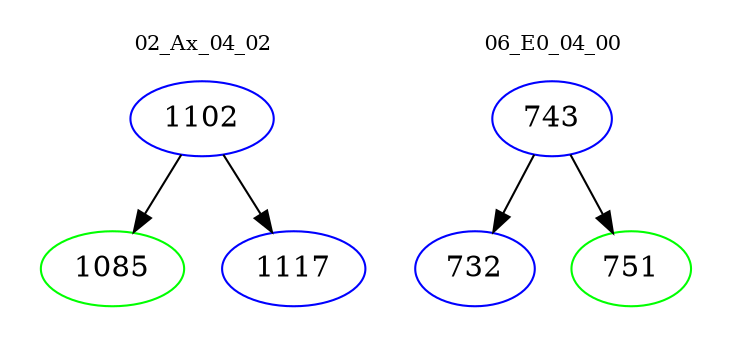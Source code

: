 digraph{
subgraph cluster_0 {
color = white
label = "02_Ax_04_02";
fontsize=10;
T0_1102 [label="1102", color="blue"]
T0_1102 -> T0_1085 [color="black"]
T0_1085 [label="1085", color="green"]
T0_1102 -> T0_1117 [color="black"]
T0_1117 [label="1117", color="blue"]
}
subgraph cluster_1 {
color = white
label = "06_E0_04_00";
fontsize=10;
T1_743 [label="743", color="blue"]
T1_743 -> T1_732 [color="black"]
T1_732 [label="732", color="blue"]
T1_743 -> T1_751 [color="black"]
T1_751 [label="751", color="green"]
}
}
